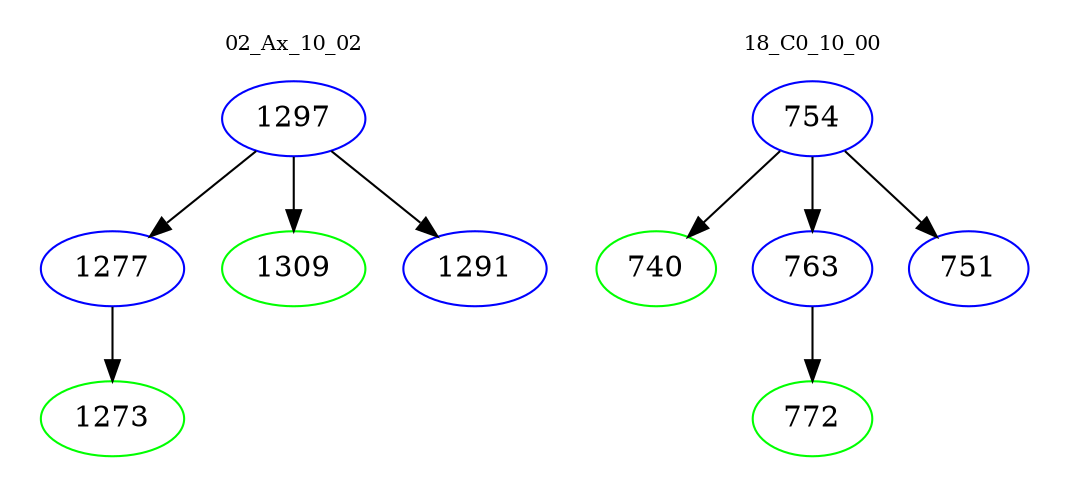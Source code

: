 digraph{
subgraph cluster_0 {
color = white
label = "02_Ax_10_02";
fontsize=10;
T0_1297 [label="1297", color="blue"]
T0_1297 -> T0_1277 [color="black"]
T0_1277 [label="1277", color="blue"]
T0_1277 -> T0_1273 [color="black"]
T0_1273 [label="1273", color="green"]
T0_1297 -> T0_1309 [color="black"]
T0_1309 [label="1309", color="green"]
T0_1297 -> T0_1291 [color="black"]
T0_1291 [label="1291", color="blue"]
}
subgraph cluster_1 {
color = white
label = "18_C0_10_00";
fontsize=10;
T1_754 [label="754", color="blue"]
T1_754 -> T1_740 [color="black"]
T1_740 [label="740", color="green"]
T1_754 -> T1_763 [color="black"]
T1_763 [label="763", color="blue"]
T1_763 -> T1_772 [color="black"]
T1_772 [label="772", color="green"]
T1_754 -> T1_751 [color="black"]
T1_751 [label="751", color="blue"]
}
}
